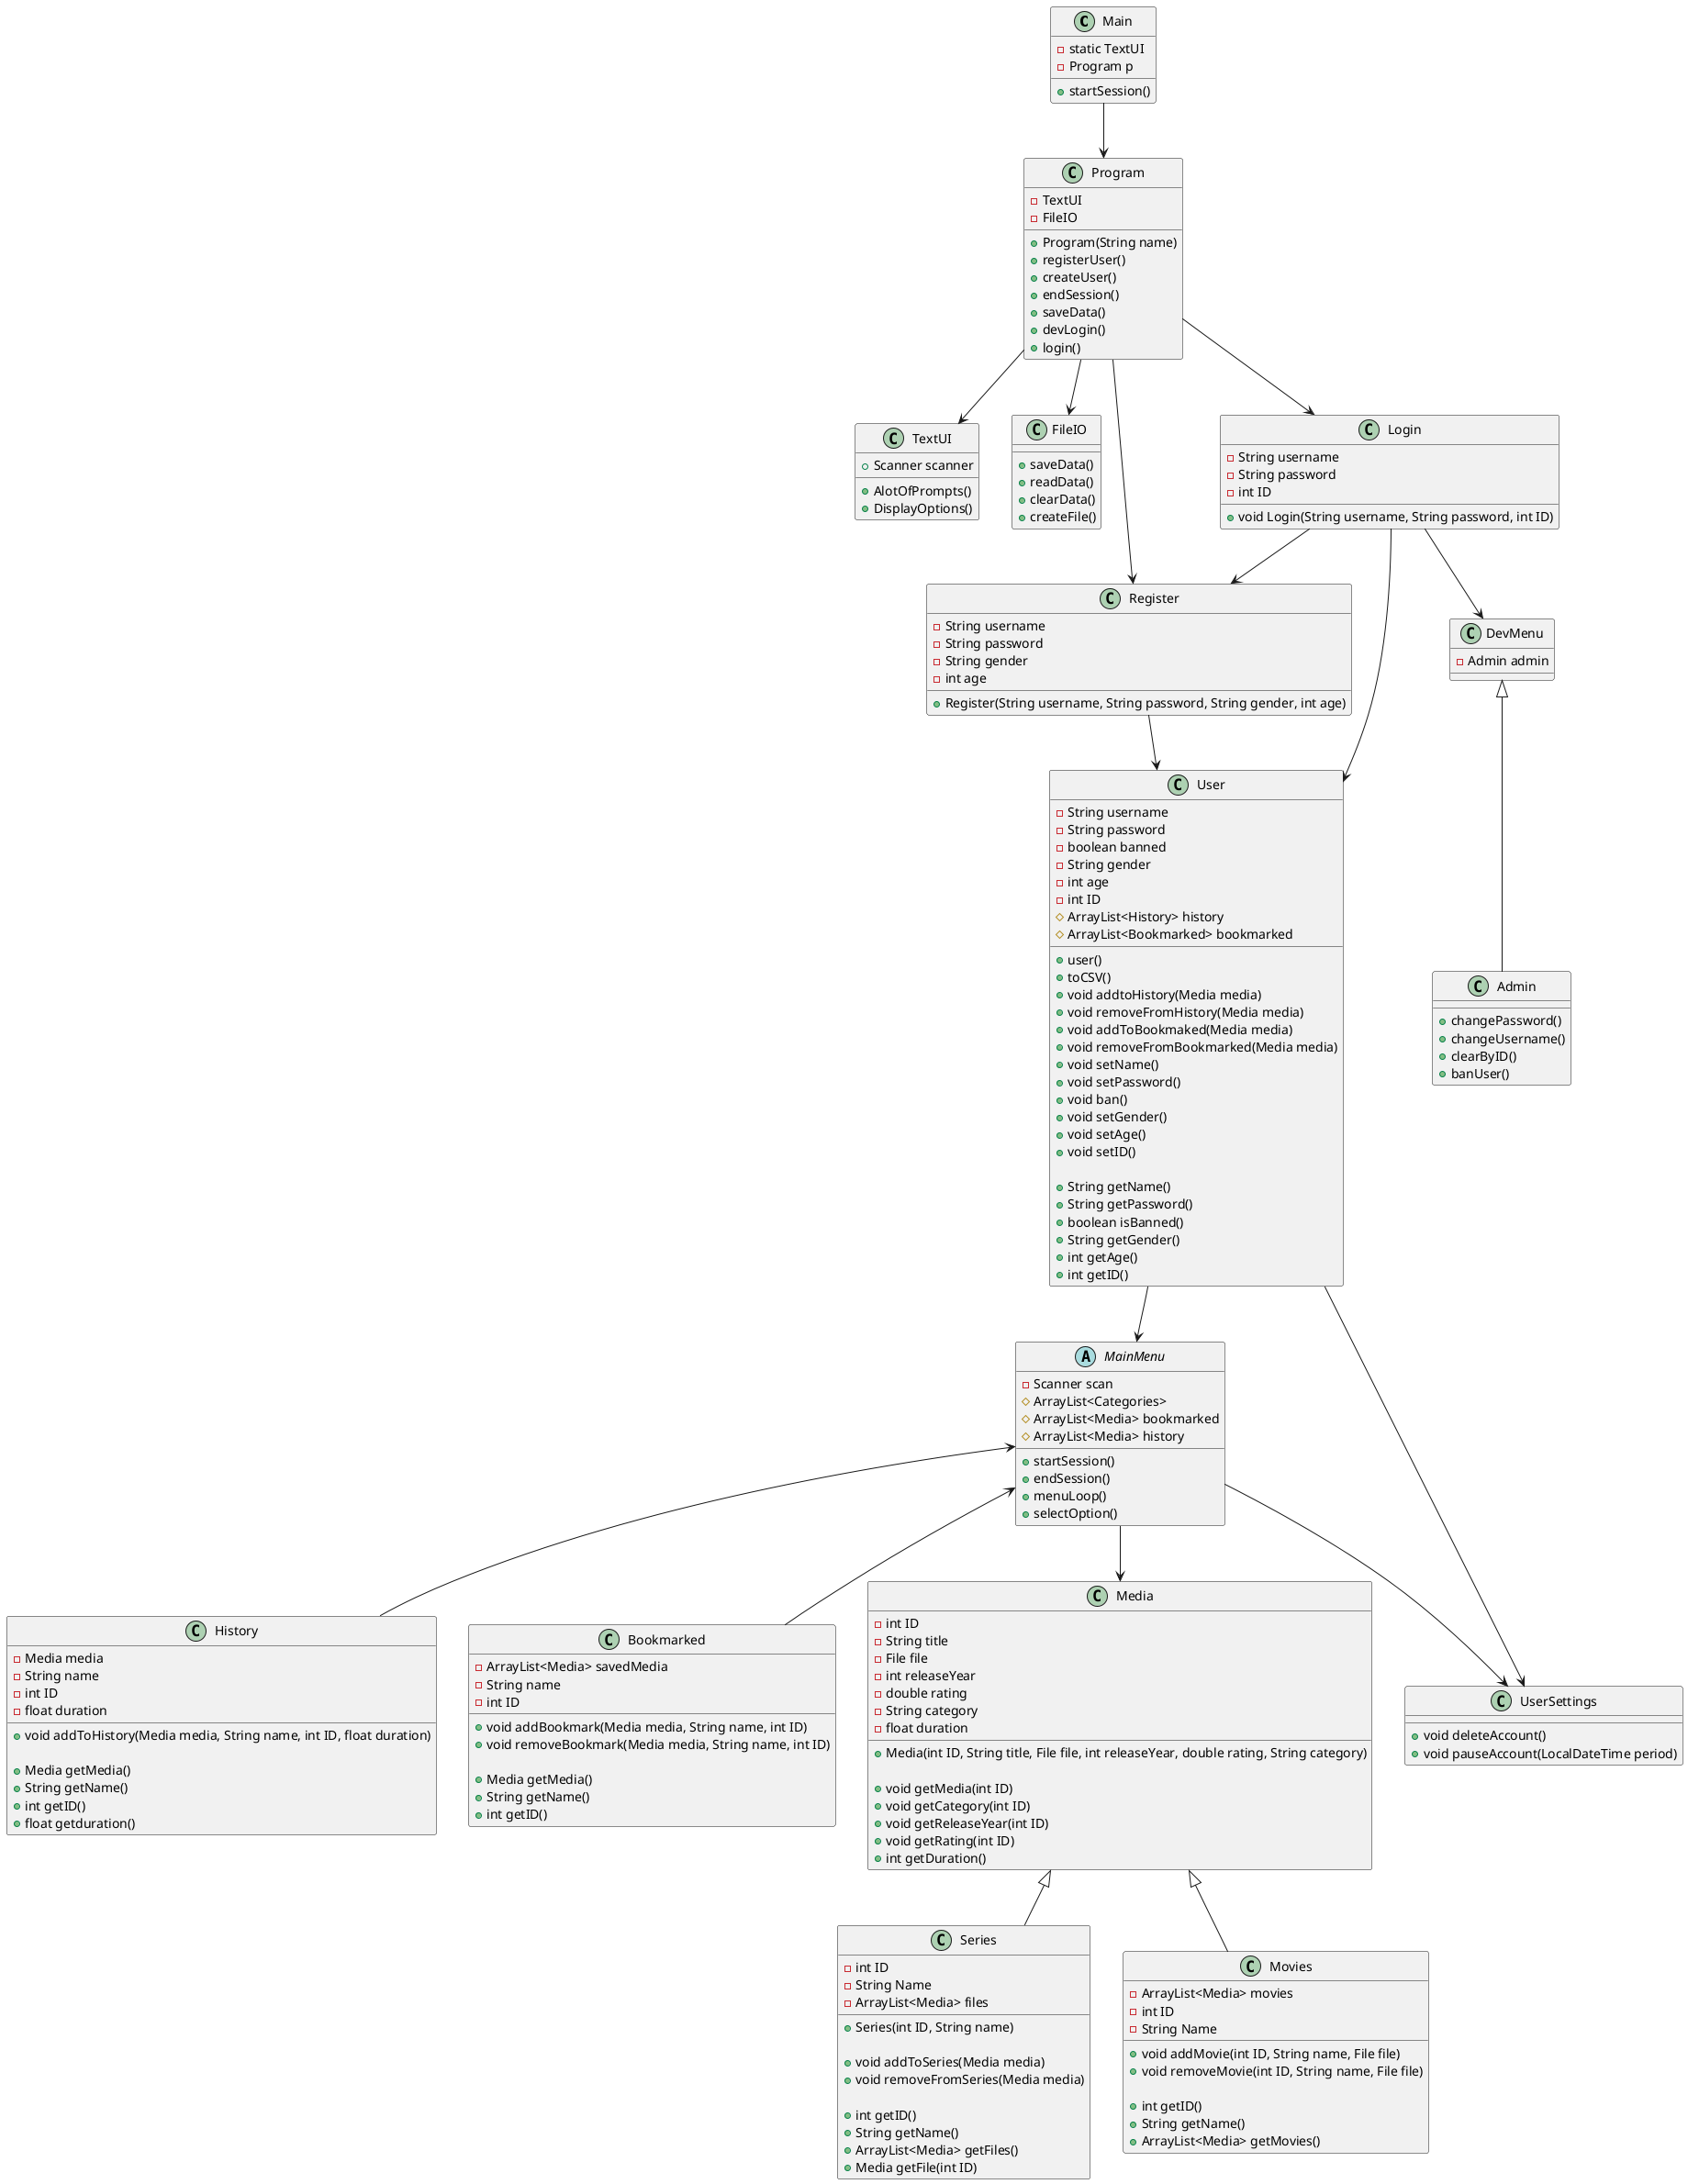 @startuml
'Andreas, Olivia, Daud & Jonas

'Visuals

'Setup
class Main
class Program
class User
class TextUI
class FileIO
abstract class MainMenu
class DevMenu
class Register
class Login
class Series
class Movies
class History
class Bookmarked
class Admin
class UserSettings
class Media

'Sequence
Main --> Program
Program --> TextUI
Program --> FileIO
Program --> Register
Program --> Login
Login --> User
Login --> Register
Register --> User
User --> MainMenu
Login --> DevMenu
Media <|-- Series
Media <|-- Movies
MainMenu <-- Bookmarked
MainMenu <-- History
MainMenu --> UserSettings
DevMenu <|-- Admin
MainMenu --> Media
User --> UserSettings

'Class
class Main{
    - static TextUI
    -Program p
    +startSession()
}

class Program{
    - TextUI
    - FileIO
    + Program(String name)
    + registerUser()
    + createUser()
    + endSession()
    + saveData()
    + devLogin()
    + login()
}

class FileIO{
    + saveData()
    + readData()
    + clearData()
    + createFile()
}

class TextUI{
    + AlotOfPrompts()
    + DisplayOptions()
    + Scanner scanner
}

class User{
    - String username
    - String password
    - boolean banned
    - String gender
    - int age
    - int ID
    # ArrayList<History> history
    # ArrayList<Bookmarked> bookmarked

    'Setters
    + user()
    + toCSV()
    + void addtoHistory(Media media)
    + void removeFromHistory(Media media)
    + void addToBookmaked(Media media)
    + void removeFromBookmarked(Media media)
    + void setName()
    + void setPassword()
    + void ban()
    + void setGender()
    + void setAge()
    + void setID()

    'Getters
    + String getName()
    + String getPassword()
    + boolean isBanned()
    + String getGender()
    + int getAge()
    + int getID()
}

class Register{
    - String username
    - String password
    - String gender
    - int age
    + Register(String username, String password, String gender, int age)
}

class Login{
    - String username
    - String password
    - int ID
    + void Login(String username, String password, int ID)
}

abstract class MainMenu{
    -Scanner scan
    # ArrayList<Categories>
    # ArrayList<Media> bookmarked
    # ArrayList<Media> history
    + startSession()
    + endSession()
    'Hvis vi laver GUI
    + menuLoop()
    'Hvis vi laver kun tekstbaseret
    + selectOption()

}

class DevMenu{
    - Admin admin
}

class Admin{
    + changePassword()
    + changeUsername()
    + clearByID()
    + banUser()
}

class Media {
    - int ID
    - String title
    - File file
    - int releaseYear
    - double rating
    - String category
    - float duration
    + Media(int ID, String title, File file, int releaseYear, double rating, String category)

    ' Getters
    + void getMedia(int ID)
    + void getCategory(int ID)
    + void getReleaseYear(int ID)
    + void getRating(int ID)
    + int getDuration()
}

class Movies{
    - ArrayList<Media> movies
    - int ID
    - String Name
    'Setters
    + void addMovie(int ID, String name, File file)
    + void removeMovie(int ID, String name, File file)

    ' Getters
    + int getID()
    + String getName()
    + ArrayList<Media> getMovies()
}

class Series {
    'Havde forestillet mig at lave name+ID som ID på serien
    - int ID
    - String Name
    - ArrayList<Media> files
    + Series(int ID, String name)

    'Setter
    + void addToSeries(Media media)
    + void removeFromSeries(Media media)

    'Getters
    + int getID()
    + String getName()
    + ArrayList<Media> getFiles()
    + Media getFile(int ID)
}


class History{
    - Media media
    - String name
    - int ID
    - float duration
    + void addToHistory(Media media, String name, int ID, float duration)

    ' Getters
    + Media getMedia()
    + String getName()
    + int getID()
    + float getduration()
}

class Bookmarked{
    - ArrayList<Media> savedMedia
    - String name
    - int ID
    + void addBookmark(Media media, String name, int ID)
    + void removeBookmark(Media media, String name, int ID)

    'Getters
    + Media getMedia()
    + String getName()
    + int getID()
}

class UserSettings{
    + void deleteAccount()
    + void pauseAccount(LocalDateTime period)
   'Kan ikke huske præcist om det hedder LocalDateTime
}




@enduml














